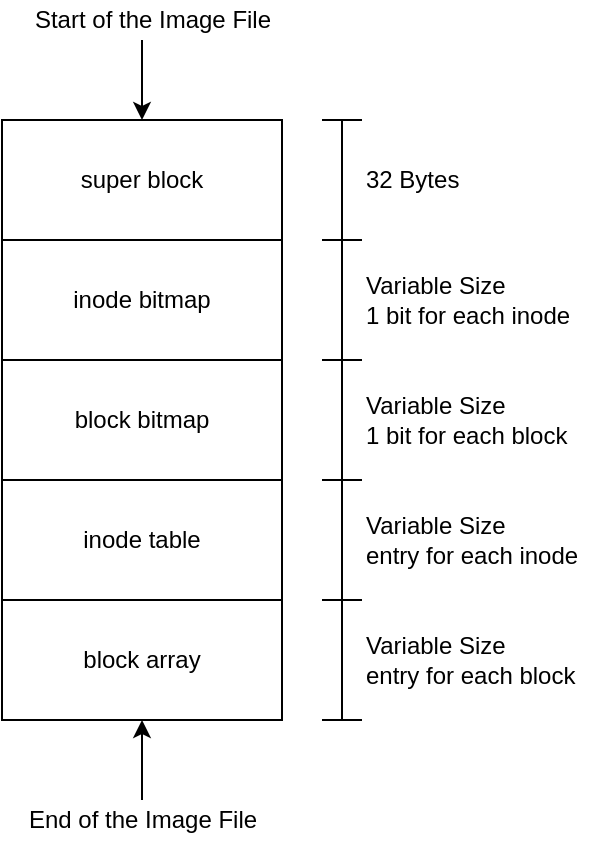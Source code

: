 <mxfile version="13.7.9" type="device"><diagram id="fw7Wd_Siw-Zg11o-hQoO" name="Page-1"><mxGraphModel dx="1422" dy="822" grid="1" gridSize="10" guides="1" tooltips="1" connect="1" arrows="1" fold="1" page="1" pageScale="1" pageWidth="850" pageHeight="1100" math="0" shadow="0"><root><mxCell id="0"/><mxCell id="1" parent="0"/><mxCell id="o2ZfORnufwsTgZbGNiLA-1" value="super block" style="rounded=0;whiteSpace=wrap;html=1;" parent="1" vertex="1"><mxGeometry x="125" y="170" width="140" height="60" as="geometry"/></mxCell><mxCell id="o2ZfORnufwsTgZbGNiLA-2" value="inode bitmap" style="rounded=0;whiteSpace=wrap;html=1;" parent="1" vertex="1"><mxGeometry x="125" y="230" width="140" height="60" as="geometry"/></mxCell><mxCell id="o2ZfORnufwsTgZbGNiLA-3" value="block bitmap" style="rounded=0;whiteSpace=wrap;html=1;" parent="1" vertex="1"><mxGeometry x="125" y="290" width="140" height="60" as="geometry"/></mxCell><mxCell id="o2ZfORnufwsTgZbGNiLA-4" value="inode table" style="rounded=0;whiteSpace=wrap;html=1;" parent="1" vertex="1"><mxGeometry x="125" y="350" width="140" height="60" as="geometry"/></mxCell><mxCell id="o2ZfORnufwsTgZbGNiLA-5" value="block array" style="rounded=0;whiteSpace=wrap;html=1;" parent="1" vertex="1"><mxGeometry x="125" y="410" width="140" height="60" as="geometry"/></mxCell><mxCell id="o2ZfORnufwsTgZbGNiLA-6" value="" style="shape=crossbar;whiteSpace=wrap;html=1;rounded=1;rotation=90;" parent="1" vertex="1"><mxGeometry x="265" y="190" width="60" height="20" as="geometry"/></mxCell><mxCell id="o2ZfORnufwsTgZbGNiLA-9" value="32 Bytes" style="text;html=1;align=left;verticalAlign=middle;resizable=0;points=[];autosize=1;labelBackgroundColor=#ffffff;" parent="1" vertex="1"><mxGeometry x="305" y="190" width="60" height="20" as="geometry"/></mxCell><mxCell id="o2ZfORnufwsTgZbGNiLA-10" value="" style="shape=crossbar;whiteSpace=wrap;html=1;rounded=1;rotation=90;" parent="1" vertex="1"><mxGeometry x="265" y="250" width="60" height="20" as="geometry"/></mxCell><mxCell id="o2ZfORnufwsTgZbGNiLA-11" value="Variable Size&lt;br&gt;1 bit for each inode" style="text;html=1;align=left;verticalAlign=middle;resizable=0;points=[];autosize=1;" parent="1" vertex="1"><mxGeometry x="305" y="245" width="120" height="30" as="geometry"/></mxCell><mxCell id="o2ZfORnufwsTgZbGNiLA-12" value="" style="shape=crossbar;whiteSpace=wrap;html=1;rounded=1;rotation=90;" parent="1" vertex="1"><mxGeometry x="265" y="310" width="60" height="20" as="geometry"/></mxCell><mxCell id="o2ZfORnufwsTgZbGNiLA-15" value="Variable Size&lt;br&gt;1 bit for each block" style="text;html=1;align=left;verticalAlign=middle;resizable=0;points=[];autosize=1;" parent="1" vertex="1"><mxGeometry x="305" y="305" width="120" height="30" as="geometry"/></mxCell><mxCell id="o2ZfORnufwsTgZbGNiLA-16" value="" style="shape=crossbar;whiteSpace=wrap;html=1;rounded=1;rotation=90;" parent="1" vertex="1"><mxGeometry x="265" y="370" width="60" height="20" as="geometry"/></mxCell><mxCell id="o2ZfORnufwsTgZbGNiLA-17" value="Variable Size&lt;br&gt;entry for each inode" style="text;html=1;align=left;verticalAlign=middle;resizable=0;points=[];autosize=1;" parent="1" vertex="1"><mxGeometry x="305" y="365" width="120" height="30" as="geometry"/></mxCell><mxCell id="o2ZfORnufwsTgZbGNiLA-18" value="" style="shape=crossbar;whiteSpace=wrap;html=1;rounded=1;rotation=90;" parent="1" vertex="1"><mxGeometry x="265" y="430" width="60" height="20" as="geometry"/></mxCell><mxCell id="o2ZfORnufwsTgZbGNiLA-19" value="Variable Size&lt;br&gt;entry for each block" style="text;html=1;align=left;verticalAlign=middle;resizable=0;points=[];autosize=1;" parent="1" vertex="1"><mxGeometry x="305" y="425" width="120" height="30" as="geometry"/></mxCell><mxCell id="o2ZfORnufwsTgZbGNiLA-20" value="" style="endArrow=classic;html=1;entryX=0.5;entryY=0;entryDx=0;entryDy=0;" parent="1" target="o2ZfORnufwsTgZbGNiLA-1" edge="1"><mxGeometry width="50" height="50" relative="1" as="geometry"><mxPoint x="195" y="130" as="sourcePoint"/><mxPoint x="625" y="490" as="targetPoint"/></mxGeometry></mxCell><mxCell id="o2ZfORnufwsTgZbGNiLA-21" value="Start of the Image File" style="text;html=1;align=center;verticalAlign=middle;resizable=0;points=[];autosize=1;" parent="1" vertex="1"><mxGeometry x="135" y="110" width="130" height="20" as="geometry"/></mxCell><mxCell id="o2ZfORnufwsTgZbGNiLA-23" value="" style="endArrow=classic;html=1;entryX=0.5;entryY=1;entryDx=0;entryDy=0;" parent="1" target="o2ZfORnufwsTgZbGNiLA-5" edge="1"><mxGeometry width="50" height="50" relative="1" as="geometry"><mxPoint x="195" y="510" as="sourcePoint"/><mxPoint x="205" y="180" as="targetPoint"/></mxGeometry></mxCell><mxCell id="o2ZfORnufwsTgZbGNiLA-24" value="End of the Image File" style="text;html=1;align=center;verticalAlign=middle;resizable=0;points=[];autosize=1;" parent="1" vertex="1"><mxGeometry x="130" y="510" width="130" height="20" as="geometry"/></mxCell></root></mxGraphModel></diagram></mxfile>